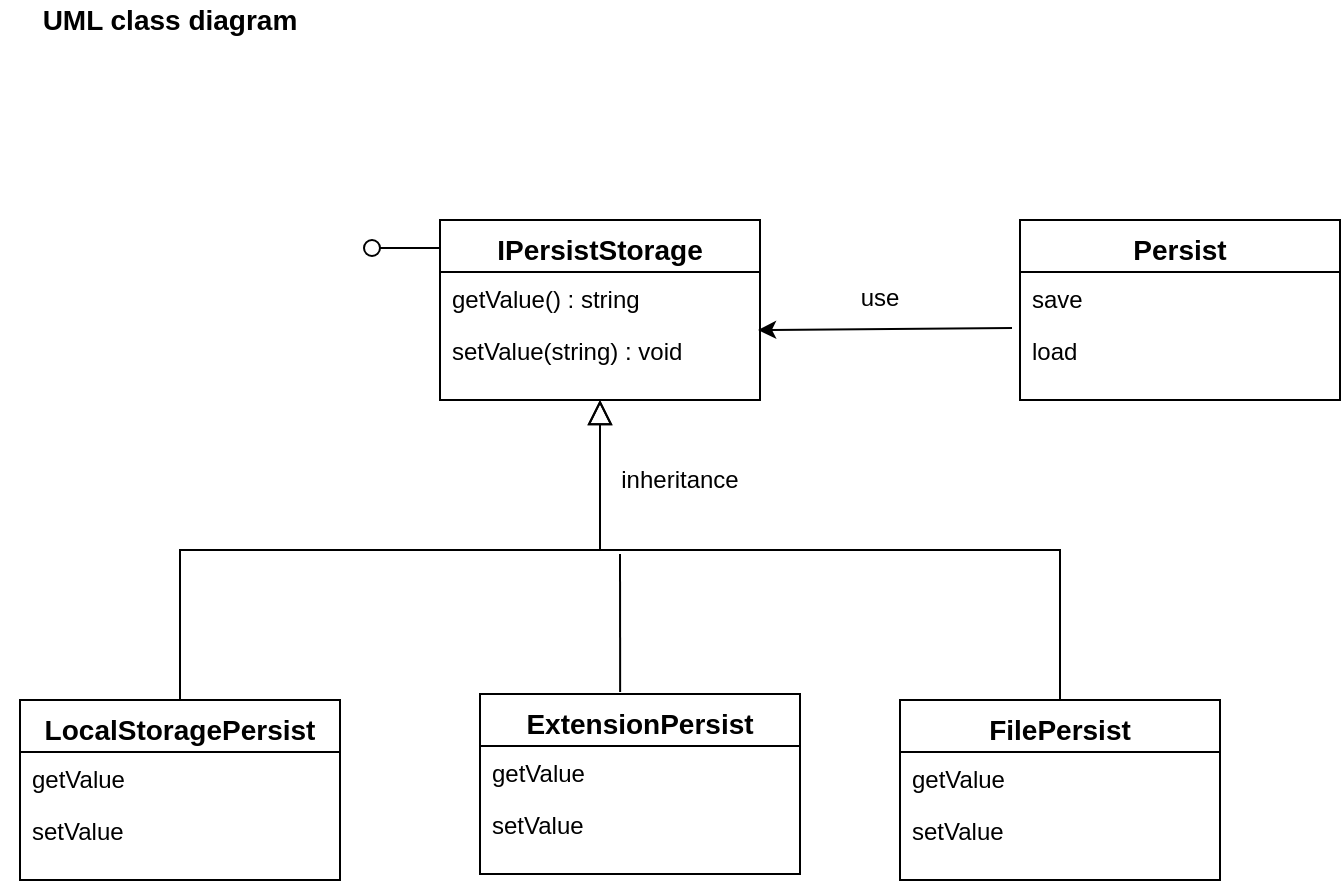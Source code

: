 <mxfile version="14.9.6" type="device"><diagram id="C5RBs43oDa-KdzZeNtuy" name="Page-1"><mxGraphModel dx="823" dy="520" grid="1" gridSize="10" guides="1" tooltips="1" connect="1" arrows="1" fold="1" page="1" pageScale="1" pageWidth="827" pageHeight="1169" math="0" shadow="0"><root><mxCell id="WIyWlLk6GJQsqaUBKTNV-0"/><mxCell id="WIyWlLk6GJQsqaUBKTNV-1" parent="WIyWlLk6GJQsqaUBKTNV-0"/><mxCell id="zkfFHV4jXpPFQw0GAbJ--0" value="IPersistStorage" style="swimlane;fontStyle=1;align=center;verticalAlign=top;childLayout=stackLayout;horizontal=1;startSize=26;horizontalStack=0;resizeParent=1;resizeLast=0;collapsible=1;marginBottom=0;rounded=0;shadow=0;strokeWidth=1;fontSize=14;" parent="WIyWlLk6GJQsqaUBKTNV-1" vertex="1"><mxGeometry x="340" y="150" width="160" height="90" as="geometry"><mxRectangle x="230" y="140" width="160" height="26" as="alternateBounds"/></mxGeometry></mxCell><mxCell id="f7E7Nkbh0m1P4WkY_lxc-2" value="getValue() : string" style="text;align=left;verticalAlign=top;spacingLeft=4;spacingRight=4;overflow=hidden;rotatable=0;points=[[0,0.5],[1,0.5]];portConstraint=eastwest;" parent="zkfFHV4jXpPFQw0GAbJ--0" vertex="1"><mxGeometry y="26" width="160" height="26" as="geometry"/></mxCell><mxCell id="f7E7Nkbh0m1P4WkY_lxc-3" value="setValue(string) : void" style="text;align=left;verticalAlign=top;spacingLeft=4;spacingRight=4;overflow=hidden;rotatable=0;points=[[0,0.5],[1,0.5]];portConstraint=eastwest;" parent="zkfFHV4jXpPFQw0GAbJ--0" vertex="1"><mxGeometry y="52" width="160" height="26" as="geometry"/></mxCell><mxCell id="zkfFHV4jXpPFQw0GAbJ--12" value="" style="endArrow=block;endSize=10;endFill=0;shadow=0;strokeWidth=1;rounded=0;edgeStyle=elbowEdgeStyle;elbow=vertical;" parent="WIyWlLk6GJQsqaUBKTNV-1" target="zkfFHV4jXpPFQw0GAbJ--0" edge="1"><mxGeometry width="160" relative="1" as="geometry"><mxPoint x="210" y="390" as="sourcePoint"/><mxPoint x="210" y="233" as="targetPoint"/></mxGeometry></mxCell><mxCell id="zkfFHV4jXpPFQw0GAbJ--16" value="" style="endArrow=block;endSize=10;endFill=0;shadow=0;strokeWidth=1;rounded=0;edgeStyle=elbowEdgeStyle;elbow=vertical;exitX=0.5;exitY=0;exitDx=0;exitDy=0;" parent="WIyWlLk6GJQsqaUBKTNV-1" source="f7E7Nkbh0m1P4WkY_lxc-10" target="zkfFHV4jXpPFQw0GAbJ--0" edge="1"><mxGeometry width="160" relative="1" as="geometry"><mxPoint x="650" y="380" as="sourcePoint"/><mxPoint x="320" y="301" as="targetPoint"/><Array as="points"><mxPoint x="570" y="315"/></Array></mxGeometry></mxCell><mxCell id="f7E7Nkbh0m1P4WkY_lxc-4" value="LocalStoragePersist" style="swimlane;fontStyle=1;align=center;verticalAlign=top;childLayout=stackLayout;horizontal=1;startSize=26;horizontalStack=0;resizeParent=1;resizeLast=0;collapsible=1;marginBottom=0;rounded=0;shadow=0;strokeWidth=1;fontSize=14;" parent="WIyWlLk6GJQsqaUBKTNV-1" vertex="1"><mxGeometry x="130" y="390" width="160" height="90" as="geometry"><mxRectangle x="230" y="140" width="160" height="26" as="alternateBounds"/></mxGeometry></mxCell><mxCell id="f7E7Nkbh0m1P4WkY_lxc-5" value="getValue" style="text;align=left;verticalAlign=top;spacingLeft=4;spacingRight=4;overflow=hidden;rotatable=0;points=[[0,0.5],[1,0.5]];portConstraint=eastwest;" parent="f7E7Nkbh0m1P4WkY_lxc-4" vertex="1"><mxGeometry y="26" width="160" height="26" as="geometry"/></mxCell><mxCell id="f7E7Nkbh0m1P4WkY_lxc-6" value="setValue" style="text;align=left;verticalAlign=top;spacingLeft=4;spacingRight=4;overflow=hidden;rotatable=0;points=[[0,0.5],[1,0.5]];portConstraint=eastwest;" parent="f7E7Nkbh0m1P4WkY_lxc-4" vertex="1"><mxGeometry y="52" width="160" height="26" as="geometry"/></mxCell><mxCell id="f7E7Nkbh0m1P4WkY_lxc-10" value="FilePersist" style="swimlane;fontStyle=1;align=center;verticalAlign=top;childLayout=stackLayout;horizontal=1;startSize=26;horizontalStack=0;resizeParent=1;resizeLast=0;collapsible=1;marginBottom=0;rounded=0;shadow=0;strokeWidth=1;fontSize=14;" parent="WIyWlLk6GJQsqaUBKTNV-1" vertex="1"><mxGeometry x="570" y="390" width="160" height="90" as="geometry"><mxRectangle x="230" y="140" width="160" height="26" as="alternateBounds"/></mxGeometry></mxCell><mxCell id="f7E7Nkbh0m1P4WkY_lxc-11" value="getValue" style="text;align=left;verticalAlign=top;spacingLeft=4;spacingRight=4;overflow=hidden;rotatable=0;points=[[0,0.5],[1,0.5]];portConstraint=eastwest;" parent="f7E7Nkbh0m1P4WkY_lxc-10" vertex="1"><mxGeometry y="26" width="160" height="26" as="geometry"/></mxCell><mxCell id="f7E7Nkbh0m1P4WkY_lxc-12" value="setValue" style="text;align=left;verticalAlign=top;spacingLeft=4;spacingRight=4;overflow=hidden;rotatable=0;points=[[0,0.5],[1,0.5]];portConstraint=eastwest;" parent="f7E7Nkbh0m1P4WkY_lxc-10" vertex="1"><mxGeometry y="52" width="160" height="26" as="geometry"/></mxCell><mxCell id="f7E7Nkbh0m1P4WkY_lxc-17" value="" style="group" parent="WIyWlLk6GJQsqaUBKTNV-1" vertex="1" connectable="0"><mxGeometry x="360" y="317" width="160" height="160" as="geometry"/></mxCell><mxCell id="f7E7Nkbh0m1P4WkY_lxc-7" value="ExtensionPersist" style="swimlane;fontStyle=1;align=center;verticalAlign=top;childLayout=stackLayout;horizontal=1;startSize=26;horizontalStack=0;resizeParent=1;resizeLast=0;collapsible=1;marginBottom=0;rounded=0;shadow=0;strokeWidth=1;fontSize=14;" parent="f7E7Nkbh0m1P4WkY_lxc-17" vertex="1"><mxGeometry y="70" width="160" height="90" as="geometry"><mxRectangle x="230" y="140" width="160" height="26" as="alternateBounds"/></mxGeometry></mxCell><mxCell id="f7E7Nkbh0m1P4WkY_lxc-8" value="getValue" style="text;align=left;verticalAlign=top;spacingLeft=4;spacingRight=4;overflow=hidden;rotatable=0;points=[[0,0.5],[1,0.5]];portConstraint=eastwest;" parent="f7E7Nkbh0m1P4WkY_lxc-7" vertex="1"><mxGeometry y="26" width="160" height="26" as="geometry"/></mxCell><mxCell id="f7E7Nkbh0m1P4WkY_lxc-9" value="setValue" style="text;align=left;verticalAlign=top;spacingLeft=4;spacingRight=4;overflow=hidden;rotatable=0;points=[[0,0.5],[1,0.5]];portConstraint=eastwest;" parent="f7E7Nkbh0m1P4WkY_lxc-7" vertex="1"><mxGeometry y="52" width="160" height="26" as="geometry"/></mxCell><mxCell id="f7E7Nkbh0m1P4WkY_lxc-13" value="" style="endArrow=none;html=1;fontSize=14;exitX=0.438;exitY=-0.011;exitDx=0;exitDy=0;exitPerimeter=0;" parent="f7E7Nkbh0m1P4WkY_lxc-17" source="f7E7Nkbh0m1P4WkY_lxc-7" edge="1"><mxGeometry width="50" height="50" relative="1" as="geometry"><mxPoint x="20" y="50" as="sourcePoint"/><mxPoint x="70" as="targetPoint"/></mxGeometry></mxCell><mxCell id="f7E7Nkbh0m1P4WkY_lxc-18" value="Persist" style="swimlane;fontStyle=1;align=center;verticalAlign=top;childLayout=stackLayout;horizontal=1;startSize=26;horizontalStack=0;resizeParent=1;resizeLast=0;collapsible=1;marginBottom=0;rounded=0;shadow=0;strokeWidth=1;fontSize=14;" parent="WIyWlLk6GJQsqaUBKTNV-1" vertex="1"><mxGeometry x="630" y="150" width="160" height="90" as="geometry"><mxRectangle x="230" y="140" width="160" height="26" as="alternateBounds"/></mxGeometry></mxCell><mxCell id="f7E7Nkbh0m1P4WkY_lxc-19" value="save" style="text;align=left;verticalAlign=top;spacingLeft=4;spacingRight=4;overflow=hidden;rotatable=0;points=[[0,0.5],[1,0.5]];portConstraint=eastwest;" parent="f7E7Nkbh0m1P4WkY_lxc-18" vertex="1"><mxGeometry y="26" width="160" height="26" as="geometry"/></mxCell><mxCell id="f7E7Nkbh0m1P4WkY_lxc-20" value="load" style="text;align=left;verticalAlign=top;spacingLeft=4;spacingRight=4;overflow=hidden;rotatable=0;points=[[0,0.5],[1,0.5]];portConstraint=eastwest;" parent="f7E7Nkbh0m1P4WkY_lxc-18" vertex="1"><mxGeometry y="52" width="160" height="26" as="geometry"/></mxCell><mxCell id="nSywR-ZzO9KXRgCFVouE-0" value="" style="endArrow=classic;html=1;exitX=-0.025;exitY=1.077;exitDx=0;exitDy=0;exitPerimeter=0;entryX=0.994;entryY=0.115;entryDx=0;entryDy=0;entryPerimeter=0;" edge="1" parent="WIyWlLk6GJQsqaUBKTNV-1" source="f7E7Nkbh0m1P4WkY_lxc-19" target="f7E7Nkbh0m1P4WkY_lxc-3"><mxGeometry width="50" height="50" relative="1" as="geometry"><mxPoint x="530" y="220" as="sourcePoint"/><mxPoint x="520" y="204" as="targetPoint"/></mxGeometry></mxCell><mxCell id="nSywR-ZzO9KXRgCFVouE-1" value="&lt;b&gt;&lt;font style=&quot;font-size: 14px&quot;&gt;UML class diagram&lt;/font&gt;&lt;/b&gt;" style="text;html=1;strokeColor=none;fillColor=none;align=center;verticalAlign=middle;whiteSpace=wrap;rounded=0;" vertex="1" parent="WIyWlLk6GJQsqaUBKTNV-1"><mxGeometry x="120" y="40" width="170" height="20" as="geometry"/></mxCell><mxCell id="nSywR-ZzO9KXRgCFVouE-2" value="use" style="text;html=1;strokeColor=none;fillColor=none;align=center;verticalAlign=middle;whiteSpace=wrap;rounded=0;" vertex="1" parent="WIyWlLk6GJQsqaUBKTNV-1"><mxGeometry x="540" y="179" width="40" height="20" as="geometry"/></mxCell><mxCell id="nSywR-ZzO9KXRgCFVouE-3" value="inheritance" style="text;html=1;strokeColor=none;fillColor=none;align=center;verticalAlign=middle;whiteSpace=wrap;rounded=0;" vertex="1" parent="WIyWlLk6GJQsqaUBKTNV-1"><mxGeometry x="440" y="270" width="40" height="20" as="geometry"/></mxCell><mxCell id="nSywR-ZzO9KXRgCFVouE-8" value="" style="group" vertex="1" connectable="0" parent="WIyWlLk6GJQsqaUBKTNV-1"><mxGeometry x="302" y="160" width="38" height="8" as="geometry"/></mxCell><mxCell id="nSywR-ZzO9KXRgCFVouE-5" value="" style="endArrow=none;html=1;rounded=0;align=center;verticalAlign=top;endFill=0;labelBackgroundColor=none;endSize=2;" edge="1" target="nSywR-ZzO9KXRgCFVouE-6" parent="nSywR-ZzO9KXRgCFVouE-8"><mxGeometry relative="1" as="geometry"><mxPoint x="38" y="4" as="sourcePoint"/></mxGeometry></mxCell><mxCell id="nSywR-ZzO9KXRgCFVouE-6" value="" style="ellipse;html=1;fontSize=11;align=center;fillColor=none;points=[];aspect=fixed;resizable=0;verticalAlign=bottom;labelPosition=center;verticalLabelPosition=top;flipH=1;" vertex="1" parent="nSywR-ZzO9KXRgCFVouE-8"><mxGeometry width="8" height="8" as="geometry"/></mxCell></root></mxGraphModel></diagram></mxfile>